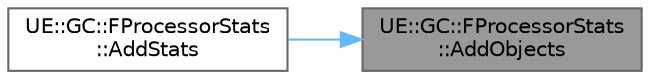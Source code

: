 digraph "UE::GC::FProcessorStats::AddObjects"
{
 // INTERACTIVE_SVG=YES
 // LATEX_PDF_SIZE
  bgcolor="transparent";
  edge [fontname=Helvetica,fontsize=10,labelfontname=Helvetica,labelfontsize=10];
  node [fontname=Helvetica,fontsize=10,shape=box,height=0.2,width=0.4];
  rankdir="RL";
  Node1 [id="Node000001",label="UE::GC::FProcessorStats\l::AddObjects",height=0.2,width=0.4,color="gray40", fillcolor="grey60", style="filled", fontcolor="black",tooltip=" "];
  Node1 -> Node2 [id="edge1_Node000001_Node000002",dir="back",color="steelblue1",style="solid",tooltip=" "];
  Node2 [id="Node000002",label="UE::GC::FProcessorStats\l::AddStats",height=0.2,width=0.4,color="grey40", fillcolor="white", style="filled",URL="$da/d0c/structUE_1_1GC_1_1FProcessorStats.html#add7acb262455a7ace384fd7b852c5ff5",tooltip=" "];
}
